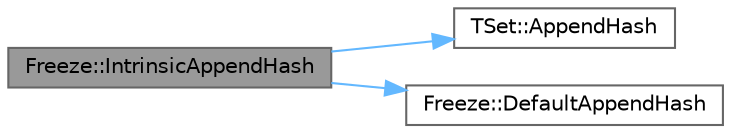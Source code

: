 digraph "Freeze::IntrinsicAppendHash"
{
 // INTERACTIVE_SVG=YES
 // LATEX_PDF_SIZE
  bgcolor="transparent";
  edge [fontname=Helvetica,fontsize=10,labelfontname=Helvetica,labelfontsize=10];
  node [fontname=Helvetica,fontsize=10,shape=box,height=0.2,width=0.4];
  rankdir="LR";
  Node1 [id="Node000001",label="Freeze::IntrinsicAppendHash",height=0.2,width=0.4,color="gray40", fillcolor="grey60", style="filled", fontcolor="black",tooltip=" "];
  Node1 -> Node2 [id="edge1_Node000001_Node000002",color="steelblue1",style="solid",tooltip=" "];
  Node2 [id="Node000002",label="TSet::AppendHash",height=0.2,width=0.4,color="grey40", fillcolor="white", style="filled",URL="$d5/d15/classTSet.html#a6e0f77b723232a199b4d651adf1a0fb2",tooltip=" "];
  Node1 -> Node3 [id="edge2_Node000001_Node000003",color="steelblue1",style="solid",tooltip=" "];
  Node3 [id="Node000003",label="Freeze::DefaultAppendHash",height=0.2,width=0.4,color="grey40", fillcolor="white", style="filled",URL="$d3/d60/namespaceFreeze.html#a7df7864b3c3b9d61ea51c405559768c0",tooltip=" "];
}
